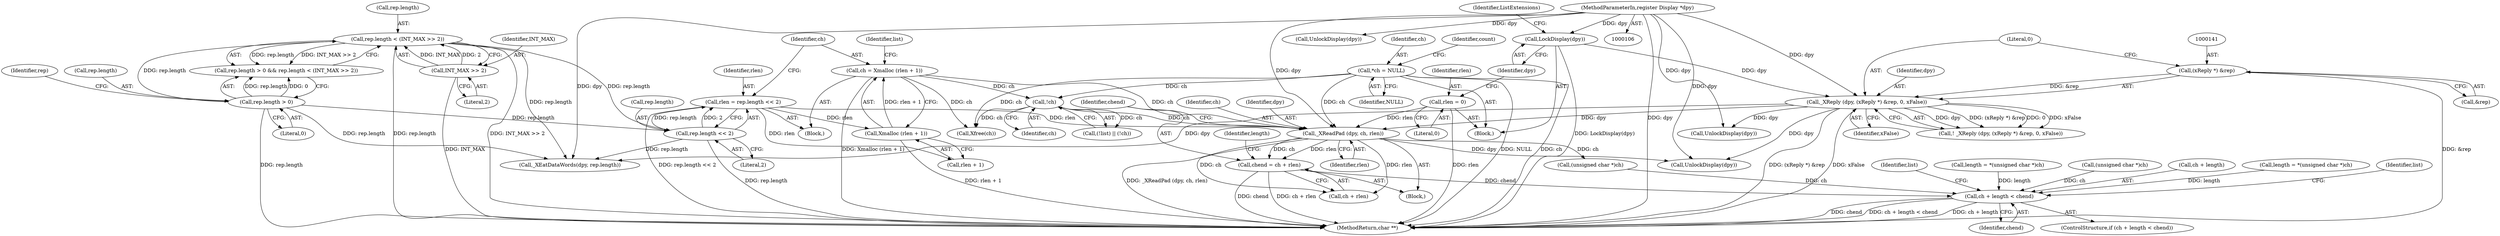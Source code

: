 digraph "0_libx11_dbf72805fd9d7b1846fe9a11b46f3994bfc27fea_0@integer" {
"1000223" [label="(Call,chend = ch + rlen)"];
"1000219" [label="(Call,_XReadPad (dpy, ch, rlen))"];
"1000138" [label="(Call,_XReply (dpy, (xReply *) &rep, 0, xFalse))"];
"1000131" [label="(Call,LockDisplay(dpy))"];
"1000107" [label="(MethodParameterIn,register Display *dpy)"];
"1000140" [label="(Call,(xReply *) &rep)"];
"1000116" [label="(Call,*ch = NULL)"];
"1000200" [label="(Call,!ch)"];
"1000190" [label="(Call,ch = Xmalloc (rlen + 1))"];
"1000192" [label="(Call,Xmalloc (rlen + 1))"];
"1000183" [label="(Call,rlen = rep.length << 2)"];
"1000185" [label="(Call,rep.length << 2)"];
"1000175" [label="(Call,rep.length < (INT_MAX >> 2))"];
"1000170" [label="(Call,rep.length > 0)"];
"1000179" [label="(Call,INT_MAX >> 2)"];
"1000128" [label="(Call,rlen = 0)"];
"1000247" [label="(Call,ch + length < chend)"];
"1000137" [label="(Call,! _XReply (dpy, (xReply *) &rep, 0, xFalse))"];
"1000109" [label="(Block,)"];
"1000265" [label="(Call,length = *(unsigned char *)ch)"];
"1000171" [label="(Call,rep.length)"];
"1000176" [label="(Call,rep.length)"];
"1000201" [label="(Identifier,ch)"];
"1000147" [label="(Call,UnlockDisplay(dpy))"];
"1000193" [label="(Call,rlen + 1)"];
"1000268" [label="(Call,(unsigned char *)ch)"];
"1000219" [label="(Call,_XReadPad (dpy, ch, rlen))"];
"1000248" [label="(Call,ch + length)"];
"1000287" [label="(Call,UnlockDisplay(dpy))"];
"1000129" [label="(Identifier,rlen)"];
"1000184" [label="(Identifier,rlen)"];
"1000122" [label="(Identifier,count)"];
"1000197" [label="(Call,(!list) || (!ch))"];
"1000224" [label="(Identifier,chend)"];
"1000229" [label="(Identifier,length)"];
"1000189" [label="(Literal,2)"];
"1000180" [label="(Identifier,INT_MAX)"];
"1000118" [label="(Identifier,NULL)"];
"1000192" [label="(Call,Xmalloc (rlen + 1))"];
"1000175" [label="(Call,rep.length < (INT_MAX >> 2))"];
"1000177" [label="(Identifier,rep)"];
"1000231" [label="(Call,(unsigned char *)ch)"];
"1000212" [label="(Call,UnlockDisplay(dpy))"];
"1000223" [label="(Call,chend = ch + rlen)"];
"1000292" [label="(MethodReturn,char **)"];
"1000139" [label="(Identifier,dpy)"];
"1000182" [label="(Block,)"];
"1000228" [label="(Call,length = *(unsigned char *)ch)"];
"1000107" [label="(MethodParameterIn,register Display *dpy)"];
"1000170" [label="(Call,rep.length > 0)"];
"1000186" [label="(Call,rep.length)"];
"1000190" [label="(Call,ch = Xmalloc (rlen + 1))"];
"1000255" [label="(Identifier,list)"];
"1000174" [label="(Literal,0)"];
"1000131" [label="(Call,LockDisplay(dpy))"];
"1000191" [label="(Identifier,ch)"];
"1000132" [label="(Identifier,dpy)"];
"1000221" [label="(Identifier,ch)"];
"1000247" [label="(Call,ch + length < chend)"];
"1000200" [label="(Call,!ch)"];
"1000128" [label="(Call,rlen = 0)"];
"1000116" [label="(Call,*ch = NULL)"];
"1000183" [label="(Call,rlen = rep.length << 2)"];
"1000220" [label="(Identifier,dpy)"];
"1000158" [label="(Block,)"];
"1000222" [label="(Identifier,rlen)"];
"1000138" [label="(Call,_XReply (dpy, (xReply *) &rep, 0, xFalse))"];
"1000199" [label="(Identifier,list)"];
"1000179" [label="(Call,INT_MAX >> 2)"];
"1000134" [label="(Identifier,ListExtensions)"];
"1000225" [label="(Call,ch + rlen)"];
"1000246" [label="(ControlStructure,if (ch + length < chend))"];
"1000145" [label="(Identifier,xFalse)"];
"1000140" [label="(Call,(xReply *) &rep)"];
"1000169" [label="(Call,rep.length > 0 && rep.length < (INT_MAX >> 2))"];
"1000142" [label="(Call,&rep)"];
"1000205" [label="(Call,Xfree(ch))"];
"1000280" [label="(Identifier,list)"];
"1000117" [label="(Identifier,ch)"];
"1000251" [label="(Identifier,chend)"];
"1000181" [label="(Literal,2)"];
"1000207" [label="(Call,_XEatDataWords(dpy, rep.length))"];
"1000185" [label="(Call,rep.length << 2)"];
"1000144" [label="(Literal,0)"];
"1000130" [label="(Literal,0)"];
"1000223" -> "1000158"  [label="AST: "];
"1000223" -> "1000225"  [label="CFG: "];
"1000224" -> "1000223"  [label="AST: "];
"1000225" -> "1000223"  [label="AST: "];
"1000229" -> "1000223"  [label="CFG: "];
"1000223" -> "1000292"  [label="DDG: ch + rlen"];
"1000223" -> "1000292"  [label="DDG: chend"];
"1000219" -> "1000223"  [label="DDG: ch"];
"1000219" -> "1000223"  [label="DDG: rlen"];
"1000223" -> "1000247"  [label="DDG: chend"];
"1000219" -> "1000158"  [label="AST: "];
"1000219" -> "1000222"  [label="CFG: "];
"1000220" -> "1000219"  [label="AST: "];
"1000221" -> "1000219"  [label="AST: "];
"1000222" -> "1000219"  [label="AST: "];
"1000224" -> "1000219"  [label="CFG: "];
"1000219" -> "1000292"  [label="DDG: _XReadPad (dpy, ch, rlen)"];
"1000138" -> "1000219"  [label="DDG: dpy"];
"1000107" -> "1000219"  [label="DDG: dpy"];
"1000116" -> "1000219"  [label="DDG: ch"];
"1000200" -> "1000219"  [label="DDG: ch"];
"1000190" -> "1000219"  [label="DDG: ch"];
"1000128" -> "1000219"  [label="DDG: rlen"];
"1000183" -> "1000219"  [label="DDG: rlen"];
"1000219" -> "1000225"  [label="DDG: ch"];
"1000219" -> "1000225"  [label="DDG: rlen"];
"1000219" -> "1000231"  [label="DDG: ch"];
"1000219" -> "1000287"  [label="DDG: dpy"];
"1000138" -> "1000137"  [label="AST: "];
"1000138" -> "1000145"  [label="CFG: "];
"1000139" -> "1000138"  [label="AST: "];
"1000140" -> "1000138"  [label="AST: "];
"1000144" -> "1000138"  [label="AST: "];
"1000145" -> "1000138"  [label="AST: "];
"1000137" -> "1000138"  [label="CFG: "];
"1000138" -> "1000292"  [label="DDG: (xReply *) &rep"];
"1000138" -> "1000292"  [label="DDG: xFalse"];
"1000138" -> "1000137"  [label="DDG: dpy"];
"1000138" -> "1000137"  [label="DDG: (xReply *) &rep"];
"1000138" -> "1000137"  [label="DDG: 0"];
"1000138" -> "1000137"  [label="DDG: xFalse"];
"1000131" -> "1000138"  [label="DDG: dpy"];
"1000107" -> "1000138"  [label="DDG: dpy"];
"1000140" -> "1000138"  [label="DDG: &rep"];
"1000138" -> "1000147"  [label="DDG: dpy"];
"1000138" -> "1000207"  [label="DDG: dpy"];
"1000138" -> "1000287"  [label="DDG: dpy"];
"1000131" -> "1000109"  [label="AST: "];
"1000131" -> "1000132"  [label="CFG: "];
"1000132" -> "1000131"  [label="AST: "];
"1000134" -> "1000131"  [label="CFG: "];
"1000131" -> "1000292"  [label="DDG: LockDisplay(dpy)"];
"1000107" -> "1000131"  [label="DDG: dpy"];
"1000107" -> "1000106"  [label="AST: "];
"1000107" -> "1000292"  [label="DDG: dpy"];
"1000107" -> "1000147"  [label="DDG: dpy"];
"1000107" -> "1000207"  [label="DDG: dpy"];
"1000107" -> "1000212"  [label="DDG: dpy"];
"1000107" -> "1000287"  [label="DDG: dpy"];
"1000140" -> "1000142"  [label="CFG: "];
"1000141" -> "1000140"  [label="AST: "];
"1000142" -> "1000140"  [label="AST: "];
"1000144" -> "1000140"  [label="CFG: "];
"1000140" -> "1000292"  [label="DDG: &rep"];
"1000116" -> "1000109"  [label="AST: "];
"1000116" -> "1000118"  [label="CFG: "];
"1000117" -> "1000116"  [label="AST: "];
"1000118" -> "1000116"  [label="AST: "];
"1000122" -> "1000116"  [label="CFG: "];
"1000116" -> "1000292"  [label="DDG: ch"];
"1000116" -> "1000292"  [label="DDG: NULL"];
"1000116" -> "1000200"  [label="DDG: ch"];
"1000116" -> "1000205"  [label="DDG: ch"];
"1000200" -> "1000197"  [label="AST: "];
"1000200" -> "1000201"  [label="CFG: "];
"1000201" -> "1000200"  [label="AST: "];
"1000197" -> "1000200"  [label="CFG: "];
"1000200" -> "1000197"  [label="DDG: ch"];
"1000190" -> "1000200"  [label="DDG: ch"];
"1000200" -> "1000205"  [label="DDG: ch"];
"1000190" -> "1000182"  [label="AST: "];
"1000190" -> "1000192"  [label="CFG: "];
"1000191" -> "1000190"  [label="AST: "];
"1000192" -> "1000190"  [label="AST: "];
"1000199" -> "1000190"  [label="CFG: "];
"1000190" -> "1000292"  [label="DDG: Xmalloc (rlen + 1)"];
"1000192" -> "1000190"  [label="DDG: rlen + 1"];
"1000190" -> "1000205"  [label="DDG: ch"];
"1000192" -> "1000193"  [label="CFG: "];
"1000193" -> "1000192"  [label="AST: "];
"1000192" -> "1000292"  [label="DDG: rlen + 1"];
"1000183" -> "1000192"  [label="DDG: rlen"];
"1000183" -> "1000182"  [label="AST: "];
"1000183" -> "1000185"  [label="CFG: "];
"1000184" -> "1000183"  [label="AST: "];
"1000185" -> "1000183"  [label="AST: "];
"1000191" -> "1000183"  [label="CFG: "];
"1000183" -> "1000292"  [label="DDG: rep.length << 2"];
"1000185" -> "1000183"  [label="DDG: rep.length"];
"1000185" -> "1000183"  [label="DDG: 2"];
"1000183" -> "1000193"  [label="DDG: rlen"];
"1000185" -> "1000189"  [label="CFG: "];
"1000186" -> "1000185"  [label="AST: "];
"1000189" -> "1000185"  [label="AST: "];
"1000185" -> "1000292"  [label="DDG: rep.length"];
"1000175" -> "1000185"  [label="DDG: rep.length"];
"1000170" -> "1000185"  [label="DDG: rep.length"];
"1000185" -> "1000207"  [label="DDG: rep.length"];
"1000175" -> "1000169"  [label="AST: "];
"1000175" -> "1000179"  [label="CFG: "];
"1000176" -> "1000175"  [label="AST: "];
"1000179" -> "1000175"  [label="AST: "];
"1000169" -> "1000175"  [label="CFG: "];
"1000175" -> "1000292"  [label="DDG: INT_MAX >> 2"];
"1000175" -> "1000292"  [label="DDG: rep.length"];
"1000175" -> "1000169"  [label="DDG: rep.length"];
"1000175" -> "1000169"  [label="DDG: INT_MAX >> 2"];
"1000170" -> "1000175"  [label="DDG: rep.length"];
"1000179" -> "1000175"  [label="DDG: INT_MAX"];
"1000179" -> "1000175"  [label="DDG: 2"];
"1000175" -> "1000207"  [label="DDG: rep.length"];
"1000170" -> "1000169"  [label="AST: "];
"1000170" -> "1000174"  [label="CFG: "];
"1000171" -> "1000170"  [label="AST: "];
"1000174" -> "1000170"  [label="AST: "];
"1000177" -> "1000170"  [label="CFG: "];
"1000169" -> "1000170"  [label="CFG: "];
"1000170" -> "1000292"  [label="DDG: rep.length"];
"1000170" -> "1000169"  [label="DDG: rep.length"];
"1000170" -> "1000169"  [label="DDG: 0"];
"1000170" -> "1000207"  [label="DDG: rep.length"];
"1000179" -> "1000181"  [label="CFG: "];
"1000180" -> "1000179"  [label="AST: "];
"1000181" -> "1000179"  [label="AST: "];
"1000179" -> "1000292"  [label="DDG: INT_MAX"];
"1000128" -> "1000109"  [label="AST: "];
"1000128" -> "1000130"  [label="CFG: "];
"1000129" -> "1000128"  [label="AST: "];
"1000130" -> "1000128"  [label="AST: "];
"1000132" -> "1000128"  [label="CFG: "];
"1000128" -> "1000292"  [label="DDG: rlen"];
"1000247" -> "1000246"  [label="AST: "];
"1000247" -> "1000251"  [label="CFG: "];
"1000248" -> "1000247"  [label="AST: "];
"1000251" -> "1000247"  [label="AST: "];
"1000255" -> "1000247"  [label="CFG: "];
"1000280" -> "1000247"  [label="CFG: "];
"1000247" -> "1000292"  [label="DDG: ch + length"];
"1000247" -> "1000292"  [label="DDG: chend"];
"1000247" -> "1000292"  [label="DDG: ch + length < chend"];
"1000231" -> "1000247"  [label="DDG: ch"];
"1000268" -> "1000247"  [label="DDG: ch"];
"1000228" -> "1000247"  [label="DDG: length"];
"1000265" -> "1000247"  [label="DDG: length"];
}
